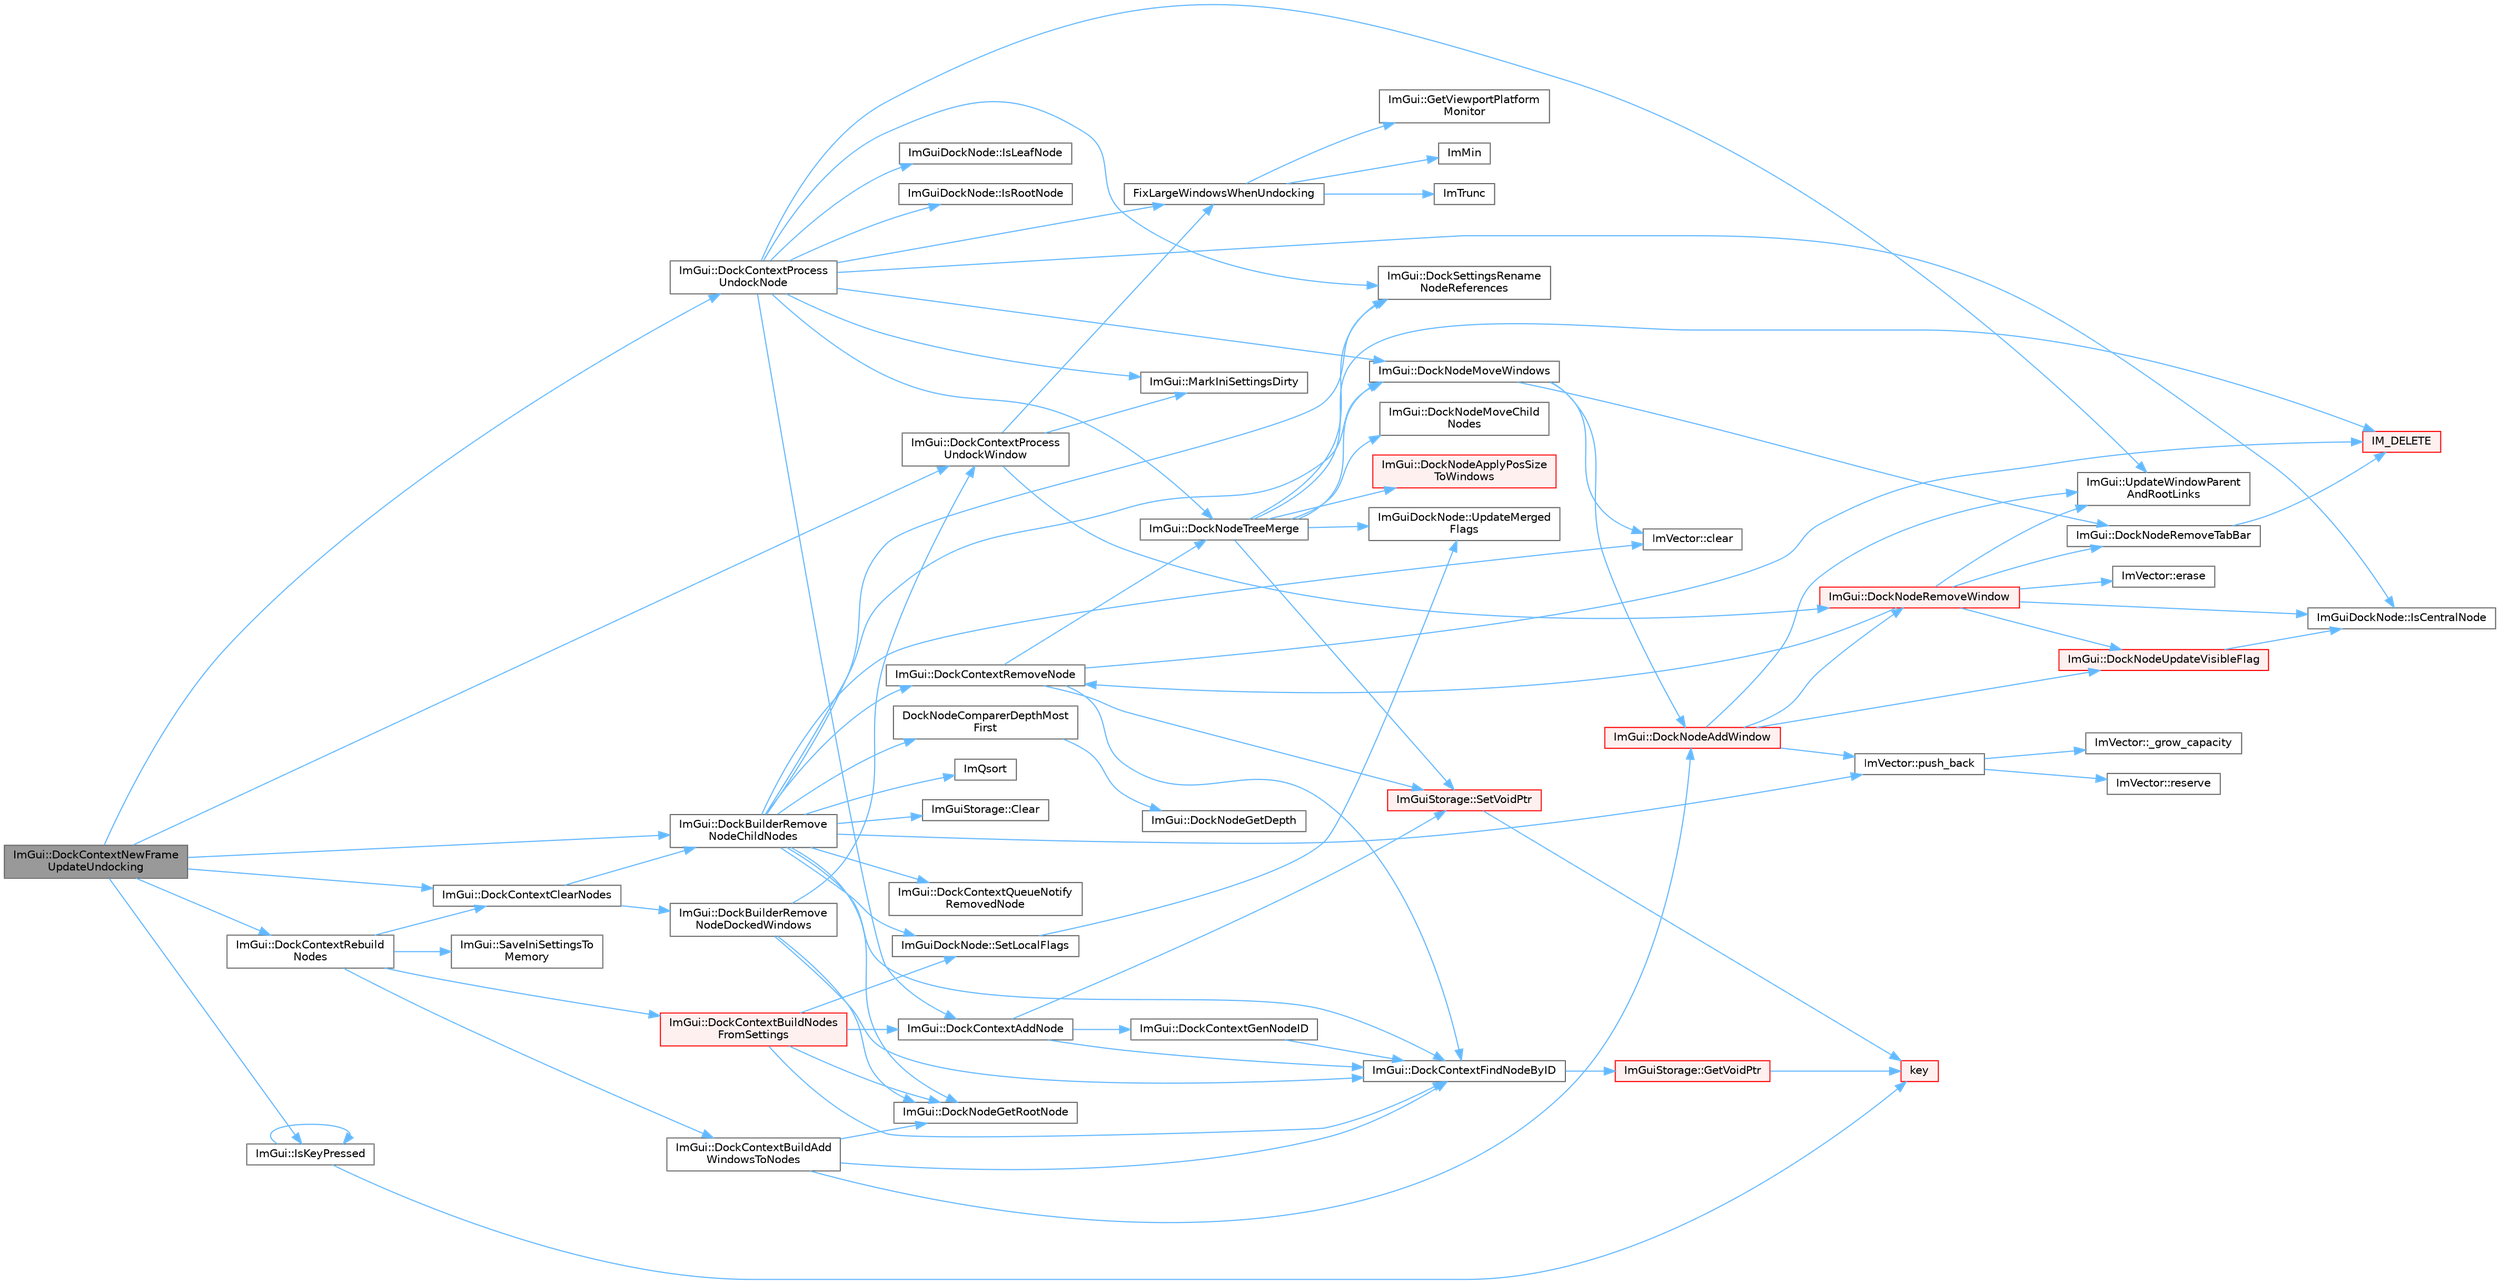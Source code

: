 digraph "ImGui::DockContextNewFrameUpdateUndocking"
{
 // LATEX_PDF_SIZE
  bgcolor="transparent";
  edge [fontname=Helvetica,fontsize=10,labelfontname=Helvetica,labelfontsize=10];
  node [fontname=Helvetica,fontsize=10,shape=box,height=0.2,width=0.4];
  rankdir="LR";
  Node1 [id="Node000001",label="ImGui::DockContextNewFrame\lUpdateUndocking",height=0.2,width=0.4,color="gray40", fillcolor="grey60", style="filled", fontcolor="black",tooltip=" "];
  Node1 -> Node2 [id="edge1_Node000001_Node000002",color="steelblue1",style="solid",tooltip=" "];
  Node2 [id="Node000002",label="ImGui::DockBuilderRemove\lNodeChildNodes",height=0.2,width=0.4,color="grey40", fillcolor="white", style="filled",URL="$namespace_im_gui.html#ab7bb6828e2ad6934e71d786c44bd37d4",tooltip=" "];
  Node2 -> Node3 [id="edge2_Node000002_Node000003",color="steelblue1",style="solid",tooltip=" "];
  Node3 [id="Node000003",label="ImGuiStorage::Clear",height=0.2,width=0.4,color="grey40", fillcolor="white", style="filled",URL="$struct_im_gui_storage.html#a72ceecfbca3d08df8c2a232b77890c20",tooltip=" "];
  Node2 -> Node4 [id="edge3_Node000002_Node000004",color="steelblue1",style="solid",tooltip=" "];
  Node4 [id="Node000004",label="ImVector::clear",height=0.2,width=0.4,color="grey40", fillcolor="white", style="filled",URL="$struct_im_vector.html#ae2d401b4ec5f1113cdb8edb5a61a38f7",tooltip=" "];
  Node2 -> Node5 [id="edge4_Node000002_Node000005",color="steelblue1",style="solid",tooltip=" "];
  Node5 [id="Node000005",label="ImGui::DockContextFindNodeByID",height=0.2,width=0.4,color="grey40", fillcolor="white", style="filled",URL="$namespace_im_gui.html#a52be73f2abd2d0320469ba138f7c6d59",tooltip=" "];
  Node5 -> Node6 [id="edge5_Node000005_Node000006",color="steelblue1",style="solid",tooltip=" "];
  Node6 [id="Node000006",label="ImGuiStorage::GetVoidPtr",height=0.2,width=0.4,color="red", fillcolor="#FFF0F0", style="filled",URL="$struct_im_gui_storage.html#aaf87a98ede89da09113b0189f6d878ca",tooltip=" "];
  Node6 -> Node8 [id="edge6_Node000006_Node000008",color="steelblue1",style="solid",tooltip=" "];
  Node8 [id="Node000008",label="key",height=0.2,width=0.4,color="red", fillcolor="#FFF0F0", style="filled",URL="$gears_8c.html#accd6b5b92b78666e36543412d4ac14cd",tooltip=" "];
  Node2 -> Node10 [id="edge7_Node000002_Node000010",color="steelblue1",style="solid",tooltip=" "];
  Node10 [id="Node000010",label="ImGui::DockContextQueueNotify\lRemovedNode",height=0.2,width=0.4,color="grey40", fillcolor="white", style="filled",URL="$namespace_im_gui.html#a245a7fad7a768eceb4f3f1ebe3d34811",tooltip=" "];
  Node2 -> Node11 [id="edge8_Node000002_Node000011",color="steelblue1",style="solid",tooltip=" "];
  Node11 [id="Node000011",label="ImGui::DockContextRemoveNode",height=0.2,width=0.4,color="grey40", fillcolor="white", style="filled",URL="$namespace_im_gui.html#a69ff368895db4bdc84de9ff21b52fddc",tooltip=" "];
  Node11 -> Node5 [id="edge9_Node000011_Node000005",color="steelblue1",style="solid",tooltip=" "];
  Node11 -> Node12 [id="edge10_Node000011_Node000012",color="steelblue1",style="solid",tooltip=" "];
  Node12 [id="Node000012",label="ImGui::DockNodeTreeMerge",height=0.2,width=0.4,color="grey40", fillcolor="white", style="filled",URL="$namespace_im_gui.html#a973b84ddd0e62151719cb562847b1291",tooltip=" "];
  Node12 -> Node13 [id="edge11_Node000012_Node000013",color="steelblue1",style="solid",tooltip=" "];
  Node13 [id="Node000013",label="ImGui::DockNodeApplyPosSize\lToWindows",height=0.2,width=0.4,color="red", fillcolor="#FFF0F0", style="filled",URL="$namespace_im_gui.html#af879255fe0be69945ceff4b832026a71",tooltip=" "];
  Node12 -> Node17 [id="edge12_Node000012_Node000017",color="steelblue1",style="solid",tooltip=" "];
  Node17 [id="Node000017",label="ImGui::DockNodeMoveChild\lNodes",height=0.2,width=0.4,color="grey40", fillcolor="white", style="filled",URL="$namespace_im_gui.html#a7b90f51f0d3548a567fdc90a69035e0d",tooltip=" "];
  Node12 -> Node18 [id="edge13_Node000012_Node000018",color="steelblue1",style="solid",tooltip=" "];
  Node18 [id="Node000018",label="ImGui::DockNodeMoveWindows",height=0.2,width=0.4,color="grey40", fillcolor="white", style="filled",URL="$namespace_im_gui.html#a8f314ce935f9160d4bdde3ba8fe8d24f",tooltip=" "];
  Node18 -> Node4 [id="edge14_Node000018_Node000004",color="steelblue1",style="solid",tooltip=" "];
  Node18 -> Node19 [id="edge15_Node000018_Node000019",color="steelblue1",style="solid",tooltip=" "];
  Node19 [id="Node000019",label="ImGui::DockNodeAddWindow",height=0.2,width=0.4,color="red", fillcolor="#FFF0F0", style="filled",URL="$namespace_im_gui.html#a9ddcb5d005e4d92cbce85de08deae665",tooltip=" "];
  Node19 -> Node22 [id="edge16_Node000019_Node000022",color="steelblue1",style="solid",tooltip=" "];
  Node22 [id="Node000022",label="ImGui::DockNodeRemoveWindow",height=0.2,width=0.4,color="red", fillcolor="#FFF0F0", style="filled",URL="$namespace_im_gui.html#a7707fcf2071bef8bb8681ed58b87c56e",tooltip=" "];
  Node22 -> Node11 [id="edge17_Node000022_Node000011",color="steelblue1",style="solid",tooltip=" "];
  Node22 -> Node23 [id="edge18_Node000022_Node000023",color="steelblue1",style="solid",tooltip=" "];
  Node23 [id="Node000023",label="ImGui::DockNodeRemoveTabBar",height=0.2,width=0.4,color="grey40", fillcolor="white", style="filled",URL="$namespace_im_gui.html#ad0e39bff5ef1bbdd6ba22c133f211da7",tooltip=" "];
  Node23 -> Node24 [id="edge19_Node000023_Node000024",color="steelblue1",style="solid",tooltip=" "];
  Node24 [id="Node000024",label="IM_DELETE",height=0.2,width=0.4,color="red", fillcolor="#FFF0F0", style="filled",URL="$imgui_8h.html#a3c856832c3fe1da8767a9353da3707e1",tooltip=" "];
  Node22 -> Node31 [id="edge20_Node000022_Node000031",color="steelblue1",style="solid",tooltip=" "];
  Node31 [id="Node000031",label="ImGui::DockNodeUpdateVisibleFlag",height=0.2,width=0.4,color="red", fillcolor="#FFF0F0", style="filled",URL="$namespace_im_gui.html#a42a888a71f6295199994f5c3aa65f9d6",tooltip=" "];
  Node31 -> Node32 [id="edge21_Node000031_Node000032",color="steelblue1",style="solid",tooltip=" "];
  Node32 [id="Node000032",label="ImGuiDockNode::IsCentralNode",height=0.2,width=0.4,color="grey40", fillcolor="white", style="filled",URL="$struct_im_gui_dock_node.html#a65a6bb0809083aef0edbf937c90b83f6",tooltip=" "];
  Node22 -> Node34 [id="edge22_Node000022_Node000034",color="steelblue1",style="solid",tooltip=" "];
  Node34 [id="Node000034",label="ImVector::erase",height=0.2,width=0.4,color="grey40", fillcolor="white", style="filled",URL="$struct_im_vector.html#a2f88ac70791f2da6d4168d7b29f38f1e",tooltip=" "];
  Node22 -> Node32 [id="edge23_Node000022_Node000032",color="steelblue1",style="solid",tooltip=" "];
  Node22 -> Node37 [id="edge24_Node000022_Node000037",color="steelblue1",style="solid",tooltip=" "];
  Node37 [id="Node000037",label="ImGui::UpdateWindowParent\lAndRootLinks",height=0.2,width=0.4,color="grey40", fillcolor="white", style="filled",URL="$namespace_im_gui.html#a85d7262320ed7ce8e40863b99f8db4a3",tooltip=" "];
  Node19 -> Node31 [id="edge25_Node000019_Node000031",color="steelblue1",style="solid",tooltip=" "];
  Node19 -> Node39 [id="edge26_Node000019_Node000039",color="steelblue1",style="solid",tooltip=" "];
  Node39 [id="Node000039",label="ImVector::push_back",height=0.2,width=0.4,color="grey40", fillcolor="white", style="filled",URL="$struct_im_vector.html#aab5df48e0711a48bd12f3206e08c4108",tooltip=" "];
  Node39 -> Node40 [id="edge27_Node000039_Node000040",color="steelblue1",style="solid",tooltip=" "];
  Node40 [id="Node000040",label="ImVector::_grow_capacity",height=0.2,width=0.4,color="grey40", fillcolor="white", style="filled",URL="$struct_im_vector.html#a3a097635d464b1b70dc7d59996a88b28",tooltip=" "];
  Node39 -> Node41 [id="edge28_Node000039_Node000041",color="steelblue1",style="solid",tooltip=" "];
  Node41 [id="Node000041",label="ImVector::reserve",height=0.2,width=0.4,color="grey40", fillcolor="white", style="filled",URL="$struct_im_vector.html#a0f14f5736c3372157856eebb67123b75",tooltip=" "];
  Node19 -> Node37 [id="edge29_Node000019_Node000037",color="steelblue1",style="solid",tooltip=" "];
  Node18 -> Node23 [id="edge30_Node000018_Node000023",color="steelblue1",style="solid",tooltip=" "];
  Node12 -> Node44 [id="edge31_Node000012_Node000044",color="steelblue1",style="solid",tooltip=" "];
  Node44 [id="Node000044",label="ImGui::DockSettingsRename\lNodeReferences",height=0.2,width=0.4,color="grey40", fillcolor="white", style="filled",URL="$namespace_im_gui.html#a62a4dbebb5015352589459596f16b26c",tooltip=" "];
  Node12 -> Node24 [id="edge32_Node000012_Node000024",color="steelblue1",style="solid",tooltip=" "];
  Node12 -> Node45 [id="edge33_Node000012_Node000045",color="steelblue1",style="solid",tooltip=" "];
  Node45 [id="Node000045",label="ImGuiStorage::SetVoidPtr",height=0.2,width=0.4,color="red", fillcolor="#FFF0F0", style="filled",URL="$struct_im_gui_storage.html#a55f840086b3ec9cf63c67f02d159204a",tooltip=" "];
  Node45 -> Node8 [id="edge34_Node000045_Node000008",color="steelblue1",style="solid",tooltip=" "];
  Node12 -> Node46 [id="edge35_Node000012_Node000046",color="steelblue1",style="solid",tooltip=" "];
  Node46 [id="Node000046",label="ImGuiDockNode::UpdateMerged\lFlags",height=0.2,width=0.4,color="grey40", fillcolor="white", style="filled",URL="$struct_im_gui_dock_node.html#a87a708d19b6f2e22c15d6d378c8b71e2",tooltip=" "];
  Node11 -> Node24 [id="edge36_Node000011_Node000024",color="steelblue1",style="solid",tooltip=" "];
  Node11 -> Node45 [id="edge37_Node000011_Node000045",color="steelblue1",style="solid",tooltip=" "];
  Node2 -> Node47 [id="edge38_Node000002_Node000047",color="steelblue1",style="solid",tooltip=" "];
  Node47 [id="Node000047",label="DockNodeComparerDepthMost\lFirst",height=0.2,width=0.4,color="grey40", fillcolor="white", style="filled",URL="$imgui_8cpp.html#a2e9fc7cde01f486e4dd9f6b2c458fd4a",tooltip=" "];
  Node47 -> Node48 [id="edge39_Node000047_Node000048",color="steelblue1",style="solid",tooltip=" "];
  Node48 [id="Node000048",label="ImGui::DockNodeGetDepth",height=0.2,width=0.4,color="grey40", fillcolor="white", style="filled",URL="$namespace_im_gui.html#a65fa5ced49b0a2b865875627ad93a133",tooltip=" "];
  Node2 -> Node49 [id="edge40_Node000002_Node000049",color="steelblue1",style="solid",tooltip=" "];
  Node49 [id="Node000049",label="ImGui::DockNodeGetRootNode",height=0.2,width=0.4,color="grey40", fillcolor="white", style="filled",URL="$namespace_im_gui.html#ab52284ace3da5320ccc6e29ea8781aaa",tooltip=" "];
  Node2 -> Node18 [id="edge41_Node000002_Node000018",color="steelblue1",style="solid",tooltip=" "];
  Node2 -> Node44 [id="edge42_Node000002_Node000044",color="steelblue1",style="solid",tooltip=" "];
  Node2 -> Node50 [id="edge43_Node000002_Node000050",color="steelblue1",style="solid",tooltip=" "];
  Node50 [id="Node000050",label="ImQsort",height=0.2,width=0.4,color="grey40", fillcolor="white", style="filled",URL="$imgui__internal_8h.html#a75cd0ec18686a171e74b1726b5ddf893",tooltip=" "];
  Node2 -> Node39 [id="edge44_Node000002_Node000039",color="steelblue1",style="solid",tooltip=" "];
  Node2 -> Node51 [id="edge45_Node000002_Node000051",color="steelblue1",style="solid",tooltip=" "];
  Node51 [id="Node000051",label="ImGuiDockNode::SetLocalFlags",height=0.2,width=0.4,color="grey40", fillcolor="white", style="filled",URL="$struct_im_gui_dock_node.html#affa7ac110122432f2b73d82b64e932b3",tooltip=" "];
  Node51 -> Node46 [id="edge46_Node000051_Node000046",color="steelblue1",style="solid",tooltip=" "];
  Node1 -> Node52 [id="edge47_Node000001_Node000052",color="steelblue1",style="solid",tooltip=" "];
  Node52 [id="Node000052",label="ImGui::DockContextClearNodes",height=0.2,width=0.4,color="grey40", fillcolor="white", style="filled",URL="$namespace_im_gui.html#ada8fcfabcf71d5393827317f9d1d25d7",tooltip=" "];
  Node52 -> Node2 [id="edge48_Node000052_Node000002",color="steelblue1",style="solid",tooltip=" "];
  Node52 -> Node53 [id="edge49_Node000052_Node000053",color="steelblue1",style="solid",tooltip=" "];
  Node53 [id="Node000053",label="ImGui::DockBuilderRemove\lNodeDockedWindows",height=0.2,width=0.4,color="grey40", fillcolor="white", style="filled",URL="$namespace_im_gui.html#adccce6b807a47b502671cf1a8bc02f8b",tooltip=" "];
  Node53 -> Node5 [id="edge50_Node000053_Node000005",color="steelblue1",style="solid",tooltip=" "];
  Node53 -> Node54 [id="edge51_Node000053_Node000054",color="steelblue1",style="solid",tooltip=" "];
  Node54 [id="Node000054",label="ImGui::DockContextProcess\lUndockWindow",height=0.2,width=0.4,color="grey40", fillcolor="white", style="filled",URL="$namespace_im_gui.html#a8c76fa37695285817c21f42f1be1bcbb",tooltip=" "];
  Node54 -> Node22 [id="edge52_Node000054_Node000022",color="steelblue1",style="solid",tooltip=" "];
  Node54 -> Node55 [id="edge53_Node000054_Node000055",color="steelblue1",style="solid",tooltip=" "];
  Node55 [id="Node000055",label="FixLargeWindowsWhenUndocking",height=0.2,width=0.4,color="grey40", fillcolor="white", style="filled",URL="$imgui_8cpp.html#afebb3a456355d3a04503bc1be3ec0308",tooltip=" "];
  Node55 -> Node56 [id="edge54_Node000055_Node000056",color="steelblue1",style="solid",tooltip=" "];
  Node56 [id="Node000056",label="ImGui::GetViewportPlatform\lMonitor",height=0.2,width=0.4,color="grey40", fillcolor="white", style="filled",URL="$namespace_im_gui.html#a2f6bbca8b37a24999b5d04caa77ea6fd",tooltip=" "];
  Node55 -> Node57 [id="edge55_Node000055_Node000057",color="steelblue1",style="solid",tooltip=" "];
  Node57 [id="Node000057",label="ImMin",height=0.2,width=0.4,color="grey40", fillcolor="white", style="filled",URL="$imgui__internal_8h.html#a7f9d7828066a9d61b5630adcdf4655d3",tooltip=" "];
  Node55 -> Node58 [id="edge56_Node000055_Node000058",color="steelblue1",style="solid",tooltip=" "];
  Node58 [id="Node000058",label="ImTrunc",height=0.2,width=0.4,color="grey40", fillcolor="white", style="filled",URL="$imgui__internal_8h.html#a34870cae27ccd450c17ec3d3910b2da4",tooltip=" "];
  Node54 -> Node59 [id="edge57_Node000054_Node000059",color="steelblue1",style="solid",tooltip=" "];
  Node59 [id="Node000059",label="ImGui::MarkIniSettingsDirty",height=0.2,width=0.4,color="grey40", fillcolor="white", style="filled",URL="$namespace_im_gui.html#aee9b660c1d6786c00fc47c71c66eb1eb",tooltip=" "];
  Node53 -> Node49 [id="edge58_Node000053_Node000049",color="steelblue1",style="solid",tooltip=" "];
  Node1 -> Node60 [id="edge59_Node000001_Node000060",color="steelblue1",style="solid",tooltip=" "];
  Node60 [id="Node000060",label="ImGui::DockContextProcess\lUndockNode",height=0.2,width=0.4,color="grey40", fillcolor="white", style="filled",URL="$namespace_im_gui.html#af62559b86338c4d3d1cd80fb90bd7bd6",tooltip=" "];
  Node60 -> Node61 [id="edge60_Node000060_Node000061",color="steelblue1",style="solid",tooltip=" "];
  Node61 [id="Node000061",label="ImGui::DockContextAddNode",height=0.2,width=0.4,color="grey40", fillcolor="white", style="filled",URL="$namespace_im_gui.html#ab226cec3473d24f44fdb877b2f709c8d",tooltip=" "];
  Node61 -> Node5 [id="edge61_Node000061_Node000005",color="steelblue1",style="solid",tooltip=" "];
  Node61 -> Node62 [id="edge62_Node000061_Node000062",color="steelblue1",style="solid",tooltip=" "];
  Node62 [id="Node000062",label="ImGui::DockContextGenNodeID",height=0.2,width=0.4,color="grey40", fillcolor="white", style="filled",URL="$namespace_im_gui.html#ad16317022ea4095a886903d23e056fcb",tooltip=" "];
  Node62 -> Node5 [id="edge63_Node000062_Node000005",color="steelblue1",style="solid",tooltip=" "];
  Node61 -> Node45 [id="edge64_Node000061_Node000045",color="steelblue1",style="solid",tooltip=" "];
  Node60 -> Node18 [id="edge65_Node000060_Node000018",color="steelblue1",style="solid",tooltip=" "];
  Node60 -> Node12 [id="edge66_Node000060_Node000012",color="steelblue1",style="solid",tooltip=" "];
  Node60 -> Node44 [id="edge67_Node000060_Node000044",color="steelblue1",style="solid",tooltip=" "];
  Node60 -> Node55 [id="edge68_Node000060_Node000055",color="steelblue1",style="solid",tooltip=" "];
  Node60 -> Node32 [id="edge69_Node000060_Node000032",color="steelblue1",style="solid",tooltip=" "];
  Node60 -> Node63 [id="edge70_Node000060_Node000063",color="steelblue1",style="solid",tooltip=" "];
  Node63 [id="Node000063",label="ImGuiDockNode::IsLeafNode",height=0.2,width=0.4,color="grey40", fillcolor="white", style="filled",URL="$struct_im_gui_dock_node.html#ac3450edf36015562c79aa850985c9cd8",tooltip=" "];
  Node60 -> Node64 [id="edge71_Node000060_Node000064",color="steelblue1",style="solid",tooltip=" "];
  Node64 [id="Node000064",label="ImGuiDockNode::IsRootNode",height=0.2,width=0.4,color="grey40", fillcolor="white", style="filled",URL="$struct_im_gui_dock_node.html#ad7add8d9aeaaa961b2b051513fbd3729",tooltip=" "];
  Node60 -> Node59 [id="edge72_Node000060_Node000059",color="steelblue1",style="solid",tooltip=" "];
  Node60 -> Node37 [id="edge73_Node000060_Node000037",color="steelblue1",style="solid",tooltip=" "];
  Node1 -> Node54 [id="edge74_Node000001_Node000054",color="steelblue1",style="solid",tooltip=" "];
  Node1 -> Node65 [id="edge75_Node000001_Node000065",color="steelblue1",style="solid",tooltip=" "];
  Node65 [id="Node000065",label="ImGui::DockContextRebuild\lNodes",height=0.2,width=0.4,color="grey40", fillcolor="white", style="filled",URL="$namespace_im_gui.html#a6789c5ed2a793129d51cb29ff9865c86",tooltip=" "];
  Node65 -> Node66 [id="edge76_Node000065_Node000066",color="steelblue1",style="solid",tooltip=" "];
  Node66 [id="Node000066",label="ImGui::DockContextBuildAdd\lWindowsToNodes",height=0.2,width=0.4,color="grey40", fillcolor="white", style="filled",URL="$namespace_im_gui.html#a6402f947598015002ce2f82890484513",tooltip=" "];
  Node66 -> Node5 [id="edge77_Node000066_Node000005",color="steelblue1",style="solid",tooltip=" "];
  Node66 -> Node19 [id="edge78_Node000066_Node000019",color="steelblue1",style="solid",tooltip=" "];
  Node66 -> Node49 [id="edge79_Node000066_Node000049",color="steelblue1",style="solid",tooltip=" "];
  Node65 -> Node67 [id="edge80_Node000065_Node000067",color="steelblue1",style="solid",tooltip=" "];
  Node67 [id="Node000067",label="ImGui::DockContextBuildNodes\lFromSettings",height=0.2,width=0.4,color="red", fillcolor="#FFF0F0", style="filled",URL="$namespace_im_gui.html#a6d45bf3d75b8591675d83441f5745ae1",tooltip=" "];
  Node67 -> Node61 [id="edge81_Node000067_Node000061",color="steelblue1",style="solid",tooltip=" "];
  Node67 -> Node5 [id="edge82_Node000067_Node000005",color="steelblue1",style="solid",tooltip=" "];
  Node67 -> Node49 [id="edge83_Node000067_Node000049",color="steelblue1",style="solid",tooltip=" "];
  Node67 -> Node51 [id="edge84_Node000067_Node000051",color="steelblue1",style="solid",tooltip=" "];
  Node65 -> Node52 [id="edge85_Node000065_Node000052",color="steelblue1",style="solid",tooltip=" "];
  Node65 -> Node73 [id="edge86_Node000065_Node000073",color="steelblue1",style="solid",tooltip=" "];
  Node73 [id="Node000073",label="ImGui::SaveIniSettingsTo\lMemory",height=0.2,width=0.4,color="grey40", fillcolor="white", style="filled",URL="$namespace_im_gui.html#a27043a530e0e842e01c279dd4207f9eb",tooltip=" "];
  Node1 -> Node74 [id="edge87_Node000001_Node000074",color="steelblue1",style="solid",tooltip=" "];
  Node74 [id="Node000074",label="ImGui::IsKeyPressed",height=0.2,width=0.4,color="grey40", fillcolor="white", style="filled",URL="$namespace_im_gui.html#a477c2ef31c9641b158d78879780bd108",tooltip=" "];
  Node74 -> Node74 [id="edge88_Node000074_Node000074",color="steelblue1",style="solid",tooltip=" "];
  Node74 -> Node8 [id="edge89_Node000074_Node000008",color="steelblue1",style="solid",tooltip=" "];
}
